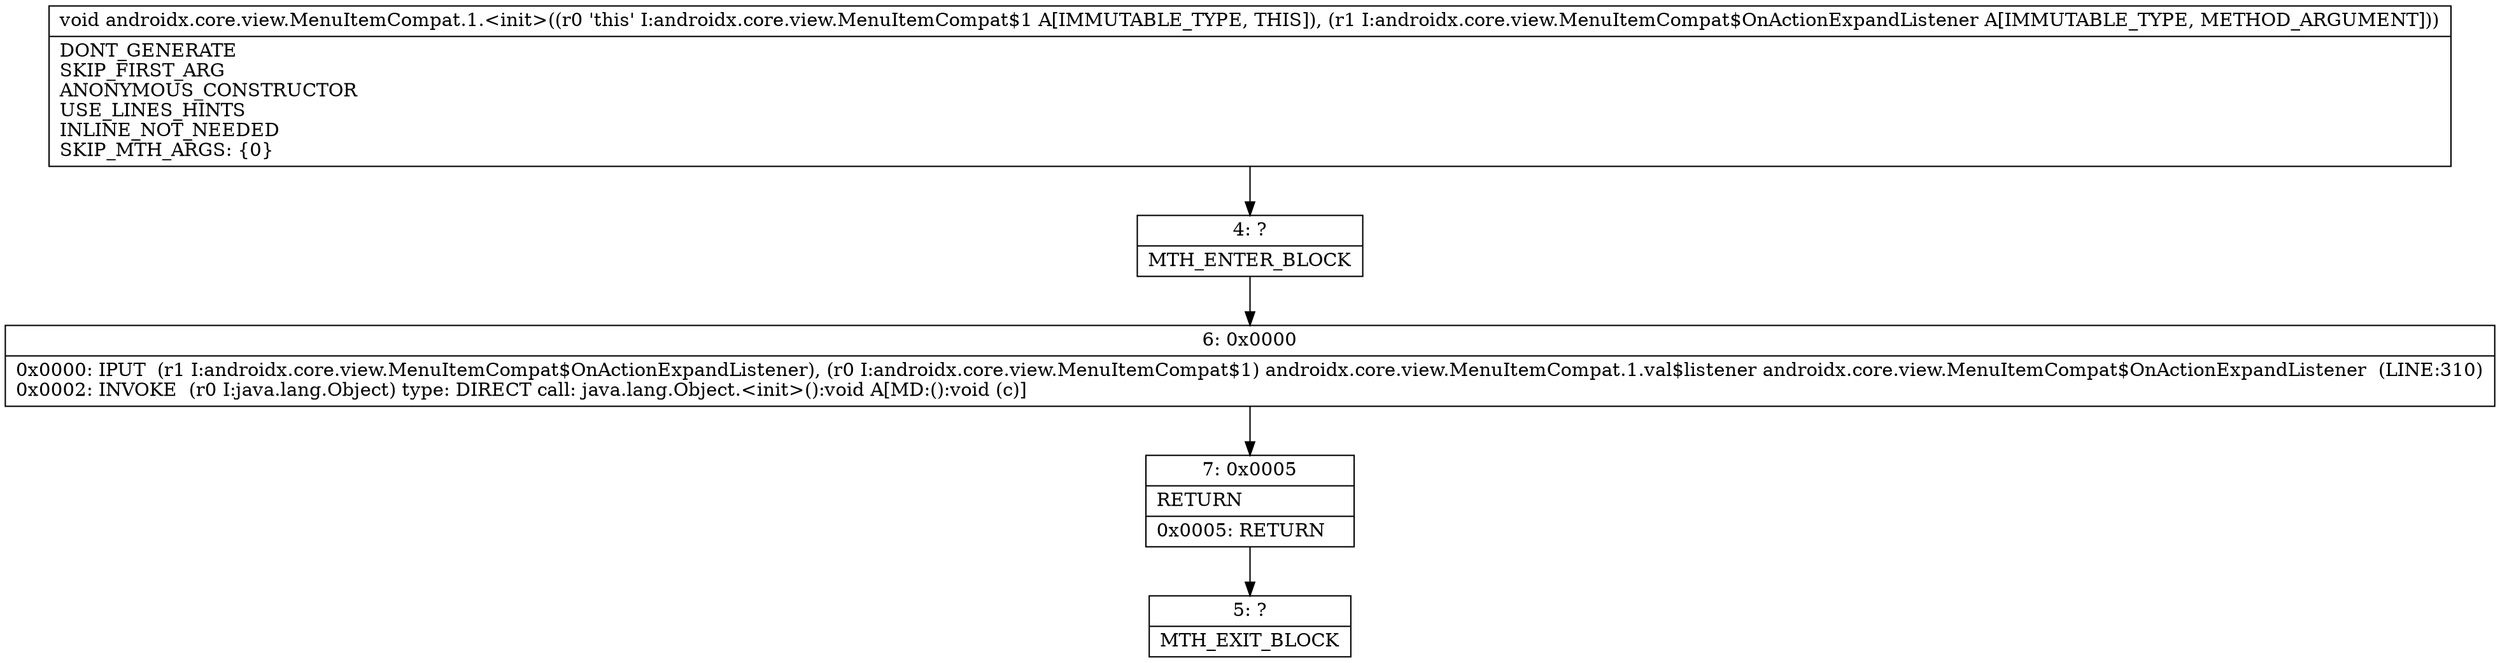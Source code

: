 digraph "CFG forandroidx.core.view.MenuItemCompat.1.\<init\>(Landroidx\/core\/view\/MenuItemCompat$OnActionExpandListener;)V" {
Node_4 [shape=record,label="{4\:\ ?|MTH_ENTER_BLOCK\l}"];
Node_6 [shape=record,label="{6\:\ 0x0000|0x0000: IPUT  (r1 I:androidx.core.view.MenuItemCompat$OnActionExpandListener), (r0 I:androidx.core.view.MenuItemCompat$1) androidx.core.view.MenuItemCompat.1.val$listener androidx.core.view.MenuItemCompat$OnActionExpandListener  (LINE:310)\l0x0002: INVOKE  (r0 I:java.lang.Object) type: DIRECT call: java.lang.Object.\<init\>():void A[MD:():void (c)]\l}"];
Node_7 [shape=record,label="{7\:\ 0x0005|RETURN\l|0x0005: RETURN   \l}"];
Node_5 [shape=record,label="{5\:\ ?|MTH_EXIT_BLOCK\l}"];
MethodNode[shape=record,label="{void androidx.core.view.MenuItemCompat.1.\<init\>((r0 'this' I:androidx.core.view.MenuItemCompat$1 A[IMMUTABLE_TYPE, THIS]), (r1 I:androidx.core.view.MenuItemCompat$OnActionExpandListener A[IMMUTABLE_TYPE, METHOD_ARGUMENT]))  | DONT_GENERATE\lSKIP_FIRST_ARG\lANONYMOUS_CONSTRUCTOR\lUSE_LINES_HINTS\lINLINE_NOT_NEEDED\lSKIP_MTH_ARGS: \{0\}\l}"];
MethodNode -> Node_4;Node_4 -> Node_6;
Node_6 -> Node_7;
Node_7 -> Node_5;
}

